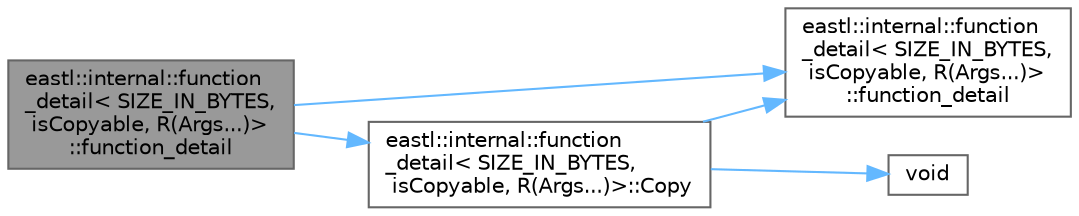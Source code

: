 digraph "eastl::internal::function_detail&lt; SIZE_IN_BYTES, isCopyable, R(Args...)&gt;::function_detail"
{
 // LATEX_PDF_SIZE
  bgcolor="transparent";
  edge [fontname=Helvetica,fontsize=10,labelfontname=Helvetica,labelfontsize=10];
  node [fontname=Helvetica,fontsize=10,shape=box,height=0.2,width=0.4];
  rankdir="LR";
  Node1 [id="Node000001",label="eastl::internal::function\l_detail\< SIZE_IN_BYTES,\l isCopyable, R(Args...)\>\l::function_detail",height=0.2,width=0.4,color="gray40", fillcolor="grey60", style="filled", fontcolor="black",tooltip=" "];
  Node1 -> Node2 [id="edge5_Node000001_Node000002",color="steelblue1",style="solid",tooltip=" "];
  Node2 [id="Node000002",label="eastl::internal::function\l_detail\< SIZE_IN_BYTES,\l isCopyable, R(Args...)\>::Copy",height=0.2,width=0.4,color="grey40", fillcolor="white", style="filled",URL="$classeastl_1_1internal_1_1function__detail_3_01_s_i_z_e___i_n___b_y_t_e_s_00_01is_copyable_00_01_r_07_args_8_8_8_08_4.html#a627b1899ee435c15516c3eb979f450ea",tooltip=" "];
  Node2 -> Node3 [id="edge6_Node000002_Node000003",color="steelblue1",style="solid",tooltip=" "];
  Node3 [id="Node000003",label="eastl::internal::function\l_detail\< SIZE_IN_BYTES,\l isCopyable, R(Args...)\>\l::function_detail",height=0.2,width=0.4,color="grey40", fillcolor="white", style="filled",URL="$classeastl_1_1internal_1_1function__detail_3_01_s_i_z_e___i_n___b_y_t_e_s_00_01is_copyable_00_01_r_07_args_8_8_8_08_4.html#a4549586252c5ff370fece662562e7e8b",tooltip=" "];
  Node2 -> Node4 [id="edge7_Node000002_Node000004",color="steelblue1",style="solid",tooltip=" "];
  Node4 [id="Node000004",label="void",height=0.2,width=0.4,color="grey40", fillcolor="white", style="filled",URL="$mimalloc_8h.html#a9d6d8aef94ac19034a5f163606f84830",tooltip=" "];
  Node1 -> Node3 [id="edge8_Node000001_Node000003",color="steelblue1",style="solid",tooltip=" "];
}
